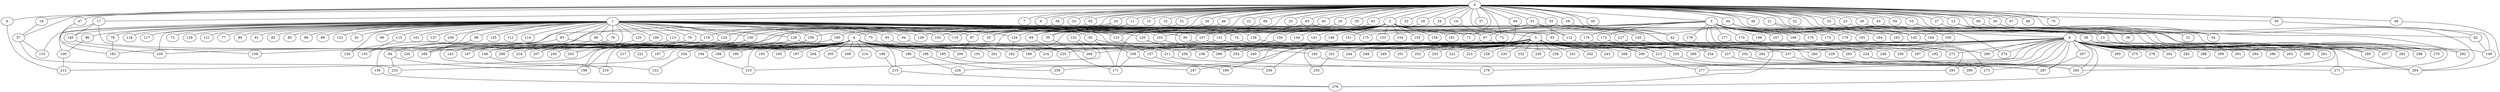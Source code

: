 
graph graphname {
    0 -- 1
0 -- 2
0 -- 3
0 -- 4
0 -- 5
0 -- 6
0 -- 7
0 -- 8
0 -- 9
0 -- 10
0 -- 11
0 -- 12
0 -- 13
0 -- 14
0 -- 15
0 -- 16
0 -- 17
0 -- 18
0 -- 19
0 -- 20
0 -- 21
0 -- 22
0 -- 23
0 -- 24
0 -- 25
0 -- 26
0 -- 27
0 -- 28
0 -- 29
0 -- 30
0 -- 31
0 -- 32
0 -- 33
0 -- 34
0 -- 35
0 -- 36
0 -- 37
0 -- 38
0 -- 39
0 -- 40
0 -- 41
0 -- 42
0 -- 43
0 -- 44
0 -- 45
0 -- 46
0 -- 47
0 -- 48
0 -- 49
0 -- 50
0 -- 51
0 -- 52
0 -- 53
0 -- 54
0 -- 55
0 -- 56
0 -- 57
0 -- 58
0 -- 59
0 -- 60
0 -- 61
0 -- 62
0 -- 63
0 -- 64
0 -- 65
0 -- 66
0 -- 67
0 -- 68
0 -- 69
0 -- 70
0 -- 71
0 -- 72
1 -- 128
1 -- 130
1 -- 131
1 -- 132
1 -- 133
1 -- 134
1 -- 129
1 -- 136
1 -- 137
1 -- 138
1 -- 139
1 -- 140
1 -- 135
1 -- 73
1 -- 74
1 -- 75
1 -- 76
1 -- 77
1 -- 78
1 -- 79
1 -- 80
1 -- 81
1 -- 82
1 -- 83
1 -- 84
1 -- 85
1 -- 86
1 -- 87
1 -- 88
1 -- 89
1 -- 90
1 -- 91
1 -- 92
1 -- 93
1 -- 94
1 -- 95
1 -- 96
1 -- 97
1 -- 98
1 -- 99
1 -- 100
1 -- 101
1 -- 102
1 -- 103
1 -- 104
1 -- 105
1 -- 106
1 -- 107
1 -- 108
1 -- 109
1 -- 110
1 -- 111
1 -- 112
1 -- 113
1 -- 114
1 -- 115
1 -- 116
1 -- 117
1 -- 118
1 -- 119
1 -- 120
1 -- 121
1 -- 122
1 -- 123
1 -- 124
1 -- 125
1 -- 126
1 -- 127
1 -- 13
1 -- 156
2 -- 141
2 -- 142
2 -- 143
2 -- 144
2 -- 145
2 -- 146
2 -- 147
2 -- 148
2 -- 149
2 -- 150
2 -- 151
2 -- 152
2 -- 153
2 -- 154
2 -- 155
2 -- 156
2 -- 157
2 -- 158
2 -- 159
2 -- 160
2 -- 161
2 -- 162
2 -- 39
2 -- 71
2 -- 72
3 -- 163
3 -- 164
3 -- 165
3 -- 166
3 -- 167
3 -- 168
3 -- 169
3 -- 170
3 -- 171
3 -- 172
3 -- 173
3 -- 174
3 -- 175
3 -- 176
3 -- 177
3 -- 178
3 -- 179
3 -- 180
3 -- 181
3 -- 182
3 -- 183
3 -- 184
3 -- 246
4 -- 185
4 -- 186
4 -- 187
4 -- 188
4 -- 189
4 -- 190
4 -- 191
4 -- 192
4 -- 193
4 -- 194
4 -- 195
4 -- 196
4 -- 197
4 -- 198
4 -- 199
4 -- 200
4 -- 201
4 -- 202
4 -- 203
4 -- 204
4 -- 205
4 -- 206
4 -- 207
4 -- 208
4 -- 209
4 -- 210
4 -- 211
4 -- 212
4 -- 213
4 -- 214
4 -- 215
4 -- 216
4 -- 217
4 -- 218
4 -- 219
4 -- 220
4 -- 221
5 -- 222
5 -- 223
5 -- 224
5 -- 225
5 -- 226
5 -- 227
5 -- 228
5 -- 229
5 -- 230
5 -- 231
5 -- 232
5 -- 233
5 -- 234
5 -- 235
5 -- 236
5 -- 237
5 -- 238
5 -- 239
5 -- 240
5 -- 241
5 -- 242
5 -- 243
5 -- 244
5 -- 245
5 -- 246
5 -- 247
5 -- 248
5 -- 249
5 -- 250
5 -- 251
5 -- 252
5 -- 253
5 -- 254
5 -- 255
6 -- 256
6 -- 258
6 -- 259
6 -- 260
6 -- 261
6 -- 262
6 -- 257
6 -- 264
6 -- 265
6 -- 266
6 -- 267
6 -- 268
6 -- 269
6 -- 270
6 -- 271
6 -- 272
6 -- 273
6 -- 274
6 -- 275
6 -- 276
6 -- 277
6 -- 278
6 -- 279
6 -- 280
6 -- 281
6 -- 282
6 -- 283
6 -- 284
6 -- 285
6 -- 286
6 -- 287
6 -- 288
6 -- 289
6 -- 290
6 -- 291
6 -- 292
6 -- 293
6 -- 294
6 -- 295
6 -- 296
6 -- 297
6 -- 298
6 -- 263
6 -- 299
6 -- 104
9 -- 212
11 -- 102
12 -- 270
12 -- 54
13 -- 295
14 -- 97
17 -- 220
17 -- 183
17 -- 140
18 -- 131
19 -- 57
20 -- 103
21 -- 142
21 -- 38
23 -- 257
24 -- 139
24 -- 130
26 -- 35
27 -- 31
28 -- 42
30 -- 262
33 -- 295
35 -- 191
36 -- 62
36 -- 292
39 -- 171
40 -- 123
41 -- 112
41 -- 87
41 -- 290
42 -- 250
43 -- 271
44 -- 97
44 -- 165
44 -- 274
46 -- 201
47 -- 105
48 -- 264
50 -- 149
51 -- 119
53 -- 298
55 -- 93
55 -- 272
56 -- 285
56 -- 295
57 -- 110
57 -- 233
58 -- 118
60 -- 264
61 -- 107
62 -- 149
63 -- 175
63 -- 134
64 -- 211
65 -- 124
66 -- 240
66 -- 69
69 -- 225
74 -- 256
75 -- 185
76 -- 200
78 -- 84
78 -- 169
79 -- 183
83 -- 105
83 -- 266
84 -- 198
84 -- 233
86 -- 126
86 -- 258
87 -- 206
90 -- 260
92 -- 171
92 -- 269
93 -- 209
94 -- 225
95 -- 162
96 -- 100
97 -- 234
97 -- 108
98 -- 169
100 -- 212
103 -- 254
104 -- 122
106 -- 147
107 -- 189
107 -- 293
108 -- 171
108 -- 180
112 -- 182
113 -- 286
113 -- 169
115 -- 133
118 -- 218
120 -- 284
120 -- 238
123 -- 157
124 -- 207
125 -- 143
127 -- 287
128 -- 148
128 -- 268
130 -- 245
130 -- 147
131 -- 216
131 -- 250
134 -- 162
136 -- 276
138 -- 297
140 -- 159
145 -- 272
148 -- 219
150 -- 286
152 -- 266
152 -- 210
156 -- 207
156 -- 203
157 -- 236
160 -- 198
172 -- 276
172 -- 213
174 -- 273
176 -- 209
177 -- 281
178 -- 234
185 -- 247
186 -- 226
192 -- 285
194 -- 210
196 -- 259
199 -- 215
202 -- 264
209 -- 277
211 -- 279
213 -- 281
215 -- 276
224 -- 271
227 -- 273
229 -- 285
231 -- 255
237 -- 287
250 -- 280
267 -- 287

}
